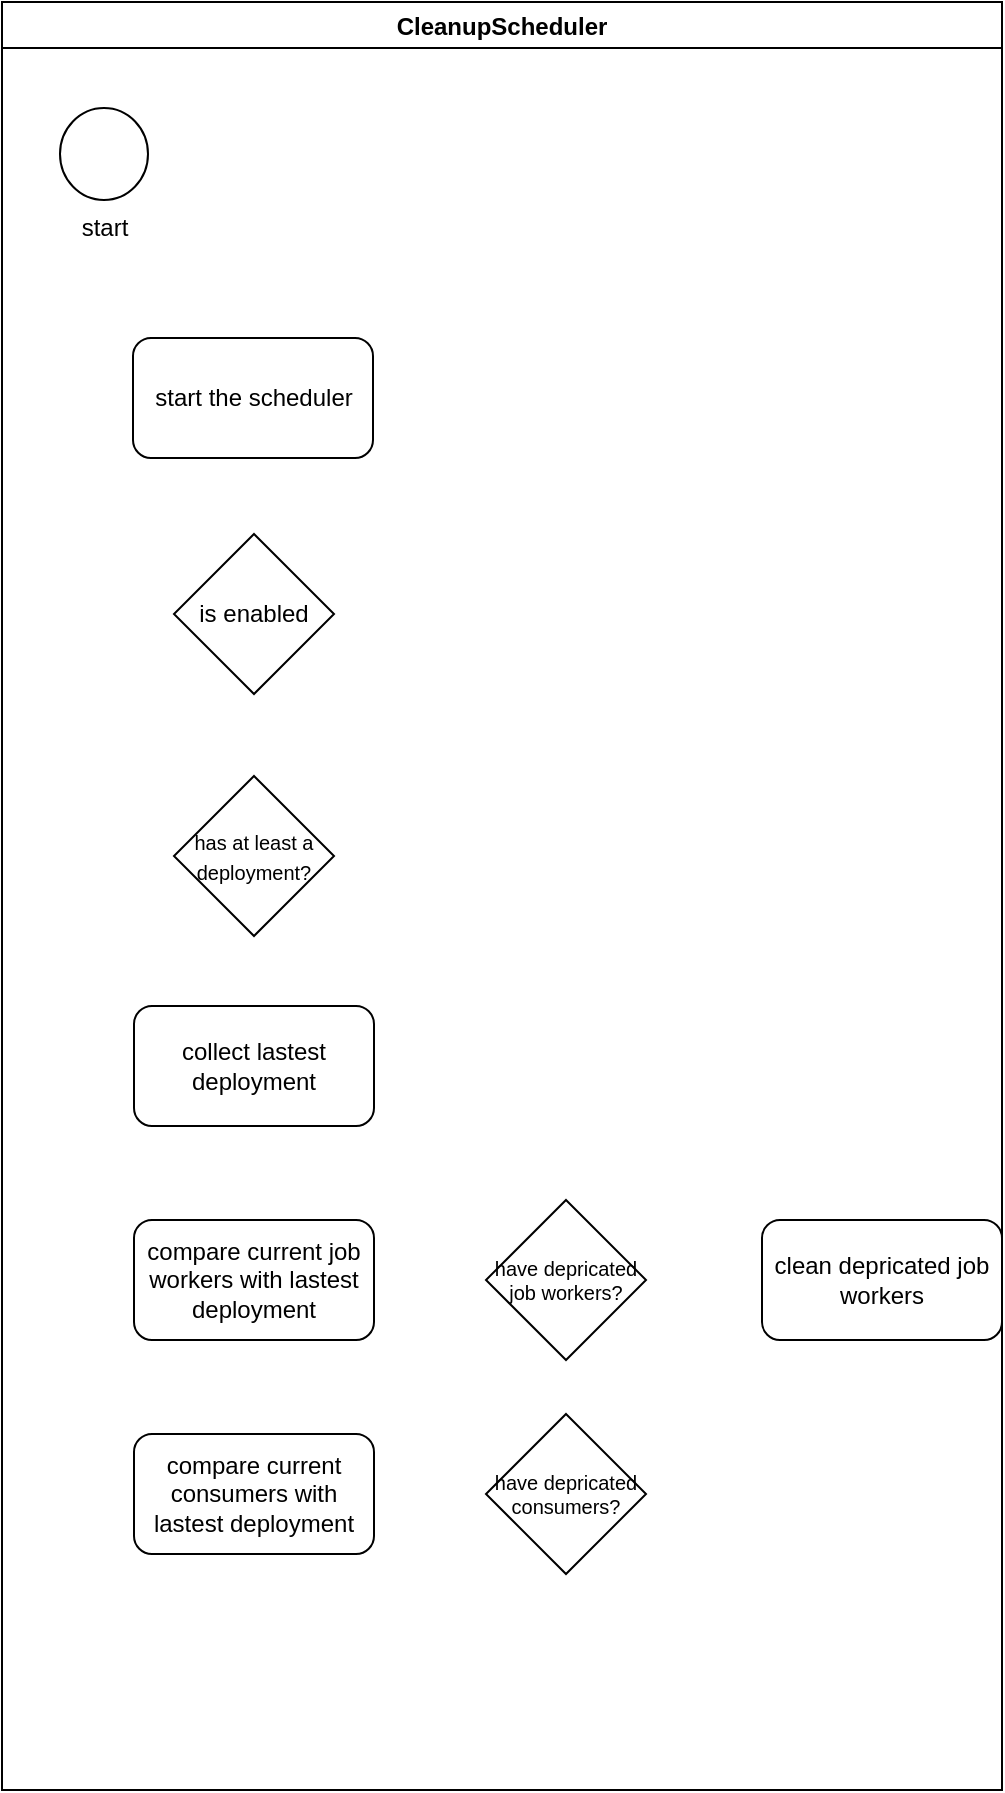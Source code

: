 <mxfile version="17.4.6" type="github" pages="2">
  <diagram id="C5RBs43oDa-KdzZeNtuy" name="Cleanup the obsolete workers">
    <mxGraphModel dx="1038" dy="579" grid="0" gridSize="10" guides="1" tooltips="1" connect="1" arrows="1" fold="1" page="1" pageScale="1" pageWidth="827" pageHeight="1169" math="0" shadow="0">
      <root>
        <mxCell id="WIyWlLk6GJQsqaUBKTNV-0" />
        <mxCell id="WIyWlLk6GJQsqaUBKTNV-1" parent="WIyWlLk6GJQsqaUBKTNV-0" />
        <mxCell id="hyJ16mOZksNo0NBQhLww-0" value="CleanupScheduler" style="swimlane;" parent="WIyWlLk6GJQsqaUBKTNV-1" vertex="1">
          <mxGeometry x="11" y="64" width="500" height="894" as="geometry" />
        </mxCell>
        <mxCell id="hyJ16mOZksNo0NBQhLww-4" value="start" style="verticalLabelPosition=bottom;verticalAlign=top;html=1;shape=mxgraph.flowchart.on-page_reference;" parent="hyJ16mOZksNo0NBQhLww-0" vertex="1">
          <mxGeometry x="29" y="53" width="44" height="46" as="geometry" />
        </mxCell>
        <mxCell id="XxUo1kwyzoJHX5YxzmVL-0" value="start the scheduler" style="rounded=1;whiteSpace=wrap;html=1;" vertex="1" parent="hyJ16mOZksNo0NBQhLww-0">
          <mxGeometry x="65.5" y="168" width="120" height="60" as="geometry" />
        </mxCell>
        <mxCell id="XxUo1kwyzoJHX5YxzmVL-5" value="is enabled" style="rhombus;whiteSpace=wrap;html=1;" vertex="1" parent="hyJ16mOZksNo0NBQhLww-0">
          <mxGeometry x="86" y="266" width="80" height="80" as="geometry" />
        </mxCell>
        <mxCell id="XxUo1kwyzoJHX5YxzmVL-6" value="&lt;font style=&quot;font-size: 10px&quot;&gt;has at least a deployment?&lt;/font&gt;" style="rhombus;whiteSpace=wrap;html=1;" vertex="1" parent="hyJ16mOZksNo0NBQhLww-0">
          <mxGeometry x="86" y="387" width="80" height="80" as="geometry" />
        </mxCell>
        <mxCell id="XxUo1kwyzoJHX5YxzmVL-4" value="collect lastest deployment" style="rounded=1;whiteSpace=wrap;html=1;" vertex="1" parent="hyJ16mOZksNo0NBQhLww-0">
          <mxGeometry x="66" y="502" width="120" height="60" as="geometry" />
        </mxCell>
        <mxCell id="XxUo1kwyzoJHX5YxzmVL-11" value="compare current consumers with lastest deployment" style="rounded=1;whiteSpace=wrap;html=1;" vertex="1" parent="hyJ16mOZksNo0NBQhLww-0">
          <mxGeometry x="66" y="716" width="120" height="60" as="geometry" />
        </mxCell>
        <mxCell id="XxUo1kwyzoJHX5YxzmVL-9" value="compare current job workers with lastest deployment" style="rounded=1;whiteSpace=wrap;html=1;" vertex="1" parent="hyJ16mOZksNo0NBQhLww-0">
          <mxGeometry x="66" y="609" width="120" height="60" as="geometry" />
        </mxCell>
        <mxCell id="XxUo1kwyzoJHX5YxzmVL-12" value="have depricated job workers?" style="rhombus;whiteSpace=wrap;html=1;fontSize=10;" vertex="1" parent="hyJ16mOZksNo0NBQhLww-0">
          <mxGeometry x="242" y="599" width="80" height="80" as="geometry" />
        </mxCell>
        <mxCell id="XxUo1kwyzoJHX5YxzmVL-13" value="&lt;font style=&quot;font-size: 12px&quot;&gt;clean depricated job workers&lt;/font&gt;" style="rounded=1;whiteSpace=wrap;html=1;fontSize=9;" vertex="1" parent="hyJ16mOZksNo0NBQhLww-0">
          <mxGeometry x="380" y="609" width="120" height="60" as="geometry" />
        </mxCell>
        <mxCell id="XxUo1kwyzoJHX5YxzmVL-14" value="have depricated consumers?" style="rhombus;whiteSpace=wrap;html=1;fontSize=10;" vertex="1" parent="hyJ16mOZksNo0NBQhLww-0">
          <mxGeometry x="242" y="706" width="80" height="80" as="geometry" />
        </mxCell>
      </root>
    </mxGraphModel>
  </diagram>
  <diagram id="2cyc5TEYqG4FwKDl7dKk" name="Restore application flow">
    <mxGraphModel dx="1038" dy="579" grid="1" gridSize="10" guides="1" tooltips="1" connect="1" arrows="1" fold="1" page="1" pageScale="1" pageWidth="827" pageHeight="1169" math="0" shadow="0">
      <root>
        <mxCell id="0" />
        <mxCell id="1" parent="0" />
        <mxCell id="p4v5cMf_VU6oif17ImsU-15" value="" style="edgeStyle=orthogonalEdgeStyle;rounded=0;orthogonalLoop=1;jettySize=auto;html=1;" edge="1" parent="1" source="p4v5cMf_VU6oif17ImsU-7" target="p4v5cMf_VU6oif17ImsU-8">
          <mxGeometry relative="1" as="geometry" />
        </mxCell>
        <mxCell id="p4v5cMf_VU6oif17ImsU-7" value="&lt;span&gt;Restore job instances&lt;/span&gt;" style="html=1;dashed=0;whitespace=wrap;shape=mxgraph.dfd.start" vertex="1" parent="1">
          <mxGeometry x="180" y="150" width="140" height="60" as="geometry" />
        </mxCell>
        <mxCell id="p4v5cMf_VU6oif17ImsU-16" value="" style="edgeStyle=orthogonalEdgeStyle;rounded=0;orthogonalLoop=1;jettySize=auto;html=1;" edge="1" parent="1" source="p4v5cMf_VU6oif17ImsU-8" target="p4v5cMf_VU6oif17ImsU-10">
          <mxGeometry relative="1" as="geometry" />
        </mxCell>
        <mxCell id="p4v5cMf_VU6oif17ImsU-8" value="&lt;span&gt;Restore deployments&lt;/span&gt;" style="html=1;dashed=0;whitespace=wrap;shape=mxgraph.dfd.start" vertex="1" parent="1">
          <mxGeometry x="370" y="150" width="140" height="60" as="geometry" />
        </mxCell>
        <mxCell id="p4v5cMf_VU6oif17ImsU-10" value="" style="shape=ellipse;html=1;dashed=0;whitespace=wrap;aspect=fixed;strokeWidth=5;perimeter=ellipsePerimeter;" vertex="1" parent="1">
          <mxGeometry x="600" y="156.88" width="46.25" height="46.25" as="geometry" />
        </mxCell>
        <mxCell id="p4v5cMf_VU6oif17ImsU-14" value="" style="edgeStyle=orthogonalEdgeStyle;rounded=0;orthogonalLoop=1;jettySize=auto;html=1;" edge="1" parent="1" source="p4v5cMf_VU6oif17ImsU-13" target="p4v5cMf_VU6oif17ImsU-7">
          <mxGeometry relative="1" as="geometry" />
        </mxCell>
        <mxCell id="p4v5cMf_VU6oif17ImsU-13" value="" style="ellipse;whiteSpace=wrap;html=1;aspect=fixed;" vertex="1" parent="1">
          <mxGeometry x="60" y="155" width="50" height="50" as="geometry" />
        </mxCell>
      </root>
    </mxGraphModel>
  </diagram>
</mxfile>
